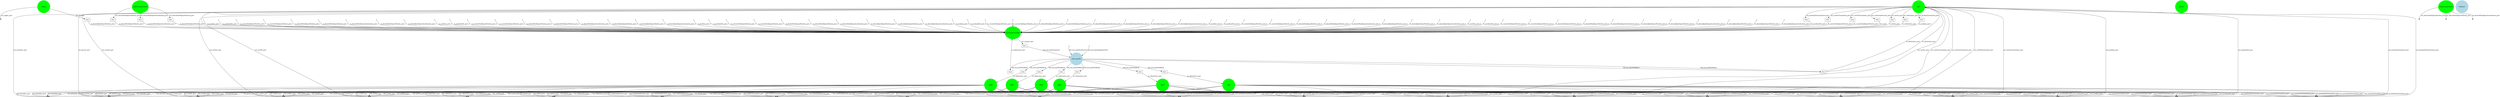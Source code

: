 digraph G { 
rankdir=TB; 
"fkin1"[style=filled,width=1.8,height=1.8,color=green];
"robot_gazebofull_arm_JointFeedbackfkin1in_robotstatus_port"[shape=box,label="data"];
"robot_gazebo"->"robot_gazebofull_arm_JointFeedbackfkin1in_robotstatus_port"[ label="full_arm_JointFeedback"];
"robot_gazebofull_arm_JointFeedbackfkin1in_robotstatus_port"->fkin1[ label="in_robotstatus_port"];
"out_robotstatus_port"[shape=point];
fkin1->"out_robotstatus_port"[ label="out_robotstatus_port"];
"out_inertia_port"[shape=point];
fkin1->"out_inertia_port"[ label="out_inertia_port"];
"out_inertiaInv_port"[shape=point];
fkin1->"out_inertiaInv_port"[ label="out_inertiaInv_port"];
"out_gravity_port"[shape=point];
fkin1->"out_gravity_port"[ label="out_gravity_port"];
"out_coriolis_port"[shape=point];
fkin1->"out_coriolis_port"[ label="out_coriolis_port"];
"out_coriolisAndGravity_port"[shape=point];
fkin1->"out_coriolisAndGravity_port"[ label="out_coriolisAndGravity_port"];
"out_cartPos_port"[shape=point];
fkin1->"out_cartPos_port"[ label="out_cartPos_port"];
"out_cartVel_port"[shape=point];
fkin1->"out_cartVel_port"[ label="out_cartVel_port"];
"out_cartAcc_port"[shape=point];
fkin1->"out_cartAcc_port"[ label="out_cartAcc_port"];
"out_cartPosTranslation_port"[shape=point];
fkin1->"out_cartPosTranslation_port"[ label="out_cartPosTranslation_port"];
"out_cartVelTranslation_port"[shape=point];
fkin1->"out_cartVelTranslation_port"[ label="out_cartVelTranslation_port"];
"out_cartAccTranslation_port"[shape=point];
fkin1->"out_cartAccTranslation_port"[ label="out_cartAccTranslation_port"];
"out_cartPosOrientation_port"[shape=point];
fkin1->"out_cartPosOrientation_port"[ label="out_cartPosOrientation_port"];
"out_cartVelOrientation_port"[shape=point];
fkin1->"out_cartVelOrientation_port"[ label="out_cartVelOrientation_port"];
"out_cartAccOrientation_port"[shape=point];
fkin1->"out_cartAccOrientation_port"[ label="out_cartAccOrientation_port"];
"out_jacobian_port"[shape=point];
fkin1->"out_jacobian_port"[ label="out_jacobian_port"];
"out_jacobianDot_port"[shape=point];
fkin1->"out_jacobianDot_port"[ label="out_jacobianDot_port"];
"out_jacobianTranslation_port"[shape=point];
fkin1->"out_jacobianTranslation_port"[ label="out_jacobianTranslation_port"];
"out_jacobianDotTranslation_port"[shape=point];
fkin1->"out_jacobianDotTranslation_port"[ label="out_jacobianDotTranslation_port"];
"out_jacobianOrientation_port"[shape=point];
fkin1->"out_jacobianOrientation_port"[ label="out_jacobianOrientation_port"];
"out_jacobianDotOrientation_port"[shape=point];
fkin1->"out_jacobianDotOrientation_port"[ label="out_jacobianDotOrientation_port"];
"fkin2"[style=filled,width=1.8,height=1.8,color=green];
"robot_gazebofull_arm_JointFeedbackfkin2in_robotstatus_port"[shape=box,label="data"];
"robot_gazebo"->"robot_gazebofull_arm_JointFeedbackfkin2in_robotstatus_port"[ label="full_arm_JointFeedback"];
"robot_gazebofull_arm_JointFeedbackfkin2in_robotstatus_port"->fkin2[ label="in_robotstatus_port"];
"out_robotstatus_port"[shape=point];
fkin2->"out_robotstatus_port"[ label="out_robotstatus_port"];
"out_inertia_port"[shape=point];
fkin2->"out_inertia_port"[ label="out_inertia_port"];
"out_inertiaInv_port"[shape=point];
fkin2->"out_inertiaInv_port"[ label="out_inertiaInv_port"];
"out_gravity_port"[shape=point];
fkin2->"out_gravity_port"[ label="out_gravity_port"];
"out_coriolis_port"[shape=point];
fkin2->"out_coriolis_port"[ label="out_coriolis_port"];
"out_coriolisAndGravity_port"[shape=point];
fkin2->"out_coriolisAndGravity_port"[ label="out_coriolisAndGravity_port"];
"out_cartPos_port"[shape=point];
fkin2->"out_cartPos_port"[ label="out_cartPos_port"];
"out_cartVel_port"[shape=point];
fkin2->"out_cartVel_port"[ label="out_cartVel_port"];
"out_cartAcc_port"[shape=point];
fkin2->"out_cartAcc_port"[ label="out_cartAcc_port"];
"out_cartPosTranslation_port"[shape=point];
fkin2->"out_cartPosTranslation_port"[ label="out_cartPosTranslation_port"];
"out_cartVelTranslation_port"[shape=point];
fkin2->"out_cartVelTranslation_port"[ label="out_cartVelTranslation_port"];
"out_cartAccTranslation_port"[shape=point];
fkin2->"out_cartAccTranslation_port"[ label="out_cartAccTranslation_port"];
"out_cartPosOrientation_port"[shape=point];
fkin2->"out_cartPosOrientation_port"[ label="out_cartPosOrientation_port"];
"out_cartVelOrientation_port"[shape=point];
fkin2->"out_cartVelOrientation_port"[ label="out_cartVelOrientation_port"];
"out_cartAccOrientation_port"[shape=point];
fkin2->"out_cartAccOrientation_port"[ label="out_cartAccOrientation_port"];
"out_jacobian_port"[shape=point];
fkin2->"out_jacobian_port"[ label="out_jacobian_port"];
"out_jacobianDot_port"[shape=point];
fkin2->"out_jacobianDot_port"[ label="out_jacobianDot_port"];
"out_jacobianTranslation_port"[shape=point];
fkin2->"out_jacobianTranslation_port"[ label="out_jacobianTranslation_port"];
"out_jacobianDotTranslation_port"[shape=point];
fkin2->"out_jacobianDotTranslation_port"[ label="out_jacobianDotTranslation_port"];
"out_jacobianOrientation_port"[shape=point];
fkin2->"out_jacobianOrientation_port"[ label="out_jacobianOrientation_port"];
"out_jacobianDotOrientation_port"[shape=point];
fkin2->"out_jacobianDotOrientation_port"[ label="out_jacobianDotOrientation_port"];
"fkin3"[style=filled,width=1.8,height=1.8,color=green];
"robot_gazebofull_arm_JointFeedbackfkin3in_robotstatus_port"[shape=box,label="data"];
"robot_gazebo"->"robot_gazebofull_arm_JointFeedbackfkin3in_robotstatus_port"[ label="full_arm_JointFeedback"];
"robot_gazebofull_arm_JointFeedbackfkin3in_robotstatus_port"->fkin3[ label="in_robotstatus_port"];
"out_robotstatus_port"[shape=point];
fkin3->"out_robotstatus_port"[ label="out_robotstatus_port"];
"out_inertia_port"[shape=point];
fkin3->"out_inertia_port"[ label="out_inertia_port"];
"out_inertiaInv_port"[shape=point];
fkin3->"out_inertiaInv_port"[ label="out_inertiaInv_port"];
"out_gravity_port"[shape=point];
fkin3->"out_gravity_port"[ label="out_gravity_port"];
"out_coriolis_port"[shape=point];
fkin3->"out_coriolis_port"[ label="out_coriolis_port"];
"out_coriolisAndGravity_port"[shape=point];
fkin3->"out_coriolisAndGravity_port"[ label="out_coriolisAndGravity_port"];
"out_cartPos_port"[shape=point];
fkin3->"out_cartPos_port"[ label="out_cartPos_port"];
"out_cartVel_port"[shape=point];
fkin3->"out_cartVel_port"[ label="out_cartVel_port"];
"out_cartAcc_port"[shape=point];
fkin3->"out_cartAcc_port"[ label="out_cartAcc_port"];
"out_cartPosTranslation_port"[shape=point];
fkin3->"out_cartPosTranslation_port"[ label="out_cartPosTranslation_port"];
"out_cartVelTranslation_port"[shape=point];
fkin3->"out_cartVelTranslation_port"[ label="out_cartVelTranslation_port"];
"out_cartAccTranslation_port"[shape=point];
fkin3->"out_cartAccTranslation_port"[ label="out_cartAccTranslation_port"];
"out_cartPosOrientation_port"[shape=point];
fkin3->"out_cartPosOrientation_port"[ label="out_cartPosOrientation_port"];
"out_cartVelOrientation_port"[shape=point];
fkin3->"out_cartVelOrientation_port"[ label="out_cartVelOrientation_port"];
"out_cartAccOrientation_port"[shape=point];
fkin3->"out_cartAccOrientation_port"[ label="out_cartAccOrientation_port"];
"out_jacobian_port"[shape=point];
fkin3->"out_jacobian_port"[ label="out_jacobian_port"];
"out_jacobianDot_port"[shape=point];
fkin3->"out_jacobianDot_port"[ label="out_jacobianDot_port"];
"out_jacobianTranslation_port"[shape=point];
fkin3->"out_jacobianTranslation_port"[ label="out_jacobianTranslation_port"];
"out_jacobianDotTranslation_port"[shape=point];
fkin3->"out_jacobianDotTranslation_port"[ label="out_jacobianDotTranslation_port"];
"out_jacobianOrientation_port"[shape=point];
fkin3->"out_jacobianOrientation_port"[ label="out_jacobianOrientation_port"];
"out_jacobianDotOrientation_port"[shape=point];
fkin3->"out_jacobianDotOrientation_port"[ label="out_jacobianDotOrientation_port"];
"fkin4"[style=filled,width=1.8,height=1.8,color=green];
"robot_gazebofull_arm_JointFeedbackfkin4in_robotstatus_port"[shape=box,label="data"];
"robot_gazebo"->"robot_gazebofull_arm_JointFeedbackfkin4in_robotstatus_port"[ label="full_arm_JointFeedback"];
"robot_gazebofull_arm_JointFeedbackfkin4in_robotstatus_port"->fkin4[ label="in_robotstatus_port"];
"out_robotstatus_port"[shape=point];
fkin4->"out_robotstatus_port"[ label="out_robotstatus_port"];
"out_inertia_port"[shape=point];
fkin4->"out_inertia_port"[ label="out_inertia_port"];
"out_inertiaInv_port"[shape=point];
fkin4->"out_inertiaInv_port"[ label="out_inertiaInv_port"];
"out_gravity_port"[shape=point];
fkin4->"out_gravity_port"[ label="out_gravity_port"];
"out_coriolis_port"[shape=point];
fkin4->"out_coriolis_port"[ label="out_coriolis_port"];
"out_coriolisAndGravity_port"[shape=point];
fkin4->"out_coriolisAndGravity_port"[ label="out_coriolisAndGravity_port"];
"out_cartPos_port"[shape=point];
fkin4->"out_cartPos_port"[ label="out_cartPos_port"];
"out_cartVel_port"[shape=point];
fkin4->"out_cartVel_port"[ label="out_cartVel_port"];
"out_cartAcc_port"[shape=point];
fkin4->"out_cartAcc_port"[ label="out_cartAcc_port"];
"out_cartPosTranslation_port"[shape=point];
fkin4->"out_cartPosTranslation_port"[ label="out_cartPosTranslation_port"];
"out_cartVelTranslation_port"[shape=point];
fkin4->"out_cartVelTranslation_port"[ label="out_cartVelTranslation_port"];
"out_cartAccTranslation_port"[shape=point];
fkin4->"out_cartAccTranslation_port"[ label="out_cartAccTranslation_port"];
"out_cartPosOrientation_port"[shape=point];
fkin4->"out_cartPosOrientation_port"[ label="out_cartPosOrientation_port"];
"out_cartVelOrientation_port"[shape=point];
fkin4->"out_cartVelOrientation_port"[ label="out_cartVelOrientation_port"];
"out_cartAccOrientation_port"[shape=point];
fkin4->"out_cartAccOrientation_port"[ label="out_cartAccOrientation_port"];
"out_jacobian_port"[shape=point];
fkin4->"out_jacobian_port"[ label="out_jacobian_port"];
"out_jacobianDot_port"[shape=point];
fkin4->"out_jacobianDot_port"[ label="out_jacobianDot_port"];
"out_jacobianTranslation_port"[shape=point];
fkin4->"out_jacobianTranslation_port"[ label="out_jacobianTranslation_port"];
"out_jacobianDotTranslation_port"[shape=point];
fkin4->"out_jacobianDotTranslation_port"[ label="out_jacobianDotTranslation_port"];
"out_jacobianOrientation_port"[shape=point];
fkin4->"out_jacobianOrientation_port"[ label="out_jacobianOrientation_port"];
"out_jacobianDotOrientation_port"[shape=point];
fkin4->"out_jacobianDotOrientation_port"[ label="out_jacobianDotOrientation_port"];
"fkin5"[style=filled,width=1.8,height=1.8,color=green];
"robot_gazebofull_arm_JointFeedbackfkin5in_robotstatus_port"[shape=box,label="data"];
"robot_gazebo"->"robot_gazebofull_arm_JointFeedbackfkin5in_robotstatus_port"[ label="full_arm_JointFeedback"];
"robot_gazebofull_arm_JointFeedbackfkin5in_robotstatus_port"->fkin5[ label="in_robotstatus_port"];
"out_robotstatus_port"[shape=point];
fkin5->"out_robotstatus_port"[ label="out_robotstatus_port"];
"out_inertia_port"[shape=point];
fkin5->"out_inertia_port"[ label="out_inertia_port"];
"out_inertiaInv_port"[shape=point];
fkin5->"out_inertiaInv_port"[ label="out_inertiaInv_port"];
"out_gravity_port"[shape=point];
fkin5->"out_gravity_port"[ label="out_gravity_port"];
"out_coriolis_port"[shape=point];
fkin5->"out_coriolis_port"[ label="out_coriolis_port"];
"out_coriolisAndGravity_port"[shape=point];
fkin5->"out_coriolisAndGravity_port"[ label="out_coriolisAndGravity_port"];
"out_cartPos_port"[shape=point];
fkin5->"out_cartPos_port"[ label="out_cartPos_port"];
"out_cartVel_port"[shape=point];
fkin5->"out_cartVel_port"[ label="out_cartVel_port"];
"out_cartAcc_port"[shape=point];
fkin5->"out_cartAcc_port"[ label="out_cartAcc_port"];
"out_cartPosTranslation_port"[shape=point];
fkin5->"out_cartPosTranslation_port"[ label="out_cartPosTranslation_port"];
"out_cartVelTranslation_port"[shape=point];
fkin5->"out_cartVelTranslation_port"[ label="out_cartVelTranslation_port"];
"out_cartAccTranslation_port"[shape=point];
fkin5->"out_cartAccTranslation_port"[ label="out_cartAccTranslation_port"];
"out_cartPosOrientation_port"[shape=point];
fkin5->"out_cartPosOrientation_port"[ label="out_cartPosOrientation_port"];
"out_cartVelOrientation_port"[shape=point];
fkin5->"out_cartVelOrientation_port"[ label="out_cartVelOrientation_port"];
"out_cartAccOrientation_port"[shape=point];
fkin5->"out_cartAccOrientation_port"[ label="out_cartAccOrientation_port"];
"out_jacobian_port"[shape=point];
fkin5->"out_jacobian_port"[ label="out_jacobian_port"];
"out_jacobianDot_port"[shape=point];
fkin5->"out_jacobianDot_port"[ label="out_jacobianDot_port"];
"out_jacobianTranslation_port"[shape=point];
fkin5->"out_jacobianTranslation_port"[ label="out_jacobianTranslation_port"];
"out_jacobianDotTranslation_port"[shape=point];
fkin5->"out_jacobianDotTranslation_port"[ label="out_jacobianDotTranslation_port"];
"out_jacobianOrientation_port"[shape=point];
fkin5->"out_jacobianOrientation_port"[ label="out_jacobianOrientation_port"];
"out_jacobianDotOrientation_port"[shape=point];
fkin5->"out_jacobianDotOrientation_port"[ label="out_jacobianDotOrientation_port"];
"fkin6"[style=filled,width=1.8,height=1.8,color=green];
"robot_gazebofull_arm_JointFeedbackfkin6in_robotstatus_port"[shape=box,label="data"];
"robot_gazebo"->"robot_gazebofull_arm_JointFeedbackfkin6in_robotstatus_port"[ label="full_arm_JointFeedback"];
"robot_gazebofull_arm_JointFeedbackfkin6in_robotstatus_port"->fkin6[ label="in_robotstatus_port"];
"out_robotstatus_port"[shape=point];
fkin6->"out_robotstatus_port"[ label="out_robotstatus_port"];
"out_inertia_port"[shape=point];
fkin6->"out_inertia_port"[ label="out_inertia_port"];
"out_inertiaInv_port"[shape=point];
fkin6->"out_inertiaInv_port"[ label="out_inertiaInv_port"];
"out_gravity_port"[shape=point];
fkin6->"out_gravity_port"[ label="out_gravity_port"];
"out_coriolis_port"[shape=point];
fkin6->"out_coriolis_port"[ label="out_coriolis_port"];
"out_coriolisAndGravity_port"[shape=point];
fkin6->"out_coriolisAndGravity_port"[ label="out_coriolisAndGravity_port"];
"out_cartPos_port"[shape=point];
fkin6->"out_cartPos_port"[ label="out_cartPos_port"];
"out_cartVel_port"[shape=point];
fkin6->"out_cartVel_port"[ label="out_cartVel_port"];
"out_cartAcc_port"[shape=point];
fkin6->"out_cartAcc_port"[ label="out_cartAcc_port"];
"out_cartPosTranslation_port"[shape=point];
fkin6->"out_cartPosTranslation_port"[ label="out_cartPosTranslation_port"];
"out_cartVelTranslation_port"[shape=point];
fkin6->"out_cartVelTranslation_port"[ label="out_cartVelTranslation_port"];
"out_cartAccTranslation_port"[shape=point];
fkin6->"out_cartAccTranslation_port"[ label="out_cartAccTranslation_port"];
"out_cartPosOrientation_port"[shape=point];
fkin6->"out_cartPosOrientation_port"[ label="out_cartPosOrientation_port"];
"out_cartVelOrientation_port"[shape=point];
fkin6->"out_cartVelOrientation_port"[ label="out_cartVelOrientation_port"];
"out_cartAccOrientation_port"[shape=point];
fkin6->"out_cartAccOrientation_port"[ label="out_cartAccOrientation_port"];
"out_jacobian_port"[shape=point];
fkin6->"out_jacobian_port"[ label="out_jacobian_port"];
"out_jacobianDot_port"[shape=point];
fkin6->"out_jacobianDot_port"[ label="out_jacobianDot_port"];
"out_jacobianTranslation_port"[shape=point];
fkin6->"out_jacobianTranslation_port"[ label="out_jacobianTranslation_port"];
"out_jacobianDotTranslation_port"[shape=point];
fkin6->"out_jacobianDotTranslation_port"[ label="out_jacobianDotTranslation_port"];
"out_jacobianOrientation_port"[shape=point];
fkin6->"out_jacobianOrientation_port"[ label="out_jacobianOrientation_port"];
"out_jacobianDotOrientation_port"[shape=point];
fkin6->"out_jacobianDotOrientation_port"[ label="out_jacobianDotOrientation_port"];
"fkin7"[style=filled,width=1.8,height=1.8,color=green];
"robot_gazebofull_arm_JointFeedbackfkin7in_robotstatus_port"[shape=box,label="data"];
"robot_gazebo"->"robot_gazebofull_arm_JointFeedbackfkin7in_robotstatus_port"[ label="full_arm_JointFeedback"];
"robot_gazebofull_arm_JointFeedbackfkin7in_robotstatus_port"->fkin7[ label="in_robotstatus_port"];
"robot_gazebofull_arm_JointFeedbackfkin7in_robotstatus_port"[shape=box,label="data"];
"robot_gazebo"->"robot_gazebofull_arm_JointFeedbackfkin7in_robotstatus_port"[ label="full_arm_JointFeedback"];
"robot_gazebofull_arm_JointFeedbackfkin7in_robotstatus_port"->fkin7[ label="in_robotstatus_port"];
"out_inertiaInv_port"[shape=point];
fkin7->"out_inertiaInv_port"[ label="out_inertiaInv_port"];
"out_gravity_port"[shape=point];
fkin7->"out_gravity_port"[ label="out_gravity_port"];
"out_coriolis_port"[shape=point];
fkin7->"out_coriolis_port"[ label="out_coriolis_port"];
"out_cartPos_port"[shape=point];
fkin7->"out_cartPos_port"[ label="out_cartPos_port"];
"out_cartVel_port"[shape=point];
fkin7->"out_cartVel_port"[ label="out_cartVel_port"];
"out_cartAcc_port"[shape=point];
fkin7->"out_cartAcc_port"[ label="out_cartAcc_port"];
"out_cartAccTranslation_port"[shape=point];
fkin7->"out_cartAccTranslation_port"[ label="out_cartAccTranslation_port"];
"out_cartPosOrientation_port"[shape=point];
fkin7->"out_cartPosOrientation_port"[ label="out_cartPosOrientation_port"];
"out_cartVelOrientation_port"[shape=point];
fkin7->"out_cartVelOrientation_port"[ label="out_cartVelOrientation_port"];
"out_cartAccOrientation_port"[shape=point];
fkin7->"out_cartAccOrientation_port"[ label="out_cartAccOrientation_port"];
"out_jacobian_port"[shape=point];
fkin7->"out_jacobian_port"[ label="out_jacobian_port"];
"out_jacobianDot_port"[shape=point];
fkin7->"out_jacobianDot_port"[ label="out_jacobianDot_port"];
"out_jacobianOrientation_port"[shape=point];
fkin7->"out_jacobianOrientation_port"[ label="out_jacobianOrientation_port"];
"out_jacobianDotOrientation_port"[shape=point];
fkin7->"out_jacobianDotOrientation_port"[ label="out_jacobianDotOrientation_port"];
"gazebo"[style=filled,width=1.8,height=1.8,color=green];
"myTorqueController"[style=filled,width=1.8,height=1.8,color=green];
"robot_gazebofull_arm_JointFeedbackmyTorqueControllerin_robotstatus_port"[shape=box,label="data"];
"robot_gazebo"->"robot_gazebofull_arm_JointFeedbackmyTorqueControllerin_robotstatus_port"[ label="full_arm_JointFeedback"];
"robot_gazebofull_arm_JointFeedbackmyTorqueControllerin_robotstatus_port"->myTorqueController[ label="in_robotstatus_port"];
"fkin7out_robotstatus_portmyTorqueControllerin_robotstatus_port"[shape=box,label="data"];
"fkin7"->"fkin7out_robotstatus_portmyTorqueControllerin_robotstatus_port"[ label="out_robotstatus_port"];
"fkin7out_robotstatus_portmyTorqueControllerin_robotstatus_port"->myTorqueController[ label="in_robotstatus_port"];
"in_jacobian_port_1"[shape=point];
"in_jacobian_port_1"->myTorqueController[ label="in_jacobian_port_1"];
"in_jacobianDot_port_1"[shape=point];
"in_jacobianDot_port_1"->myTorqueController[ label="in_jacobianDot_port_1"];
"in_currentTaskSpacePosition_port_1"[shape=point];
"in_currentTaskSpacePosition_port_1"->myTorqueController[ label="in_currentTaskSpacePosition_port_1"];
"in_currentTaskSpaceVelocity_port_1"[shape=point];
"in_currentTaskSpaceVelocity_port_1"->myTorqueController[ label="in_currentTaskSpaceVelocity_port_1"];
"in_desiredTaskSpacePosition_port_1"[shape=point];
"in_desiredTaskSpacePosition_port_1"->myTorqueController[ label="in_desiredTaskSpacePosition_port_1"];
"in_desiredTaskSpaceVelocity_port_1"[shape=point];
"in_desiredTaskSpaceVelocity_port_1"->myTorqueController[ label="in_desiredTaskSpaceVelocity_port_1"];
"in_desiredTaskSpaceAcceleration_port_1"[shape=point];
"in_desiredTaskSpaceAcceleration_port_1"->myTorqueController[ label="in_desiredTaskSpaceAcceleration_port_1"];
"singenout_sin_portmyTorqueControllerin_desiredJointSpacePosition_port_1"[shape=box,label="data"];
"singen"->"singenout_sin_portmyTorqueControllerin_desiredJointSpacePosition_port_1"[ label="out_sin_port"];
"singenout_sin_portmyTorqueControllerin_desiredJointSpacePosition_port_1"->myTorqueController[ label="in_desiredJointSpacePosition_port_1"];
"in_desiredJointSpaceVelocity_port_1"[shape=point];
"in_desiredJointSpaceVelocity_port_1"->myTorqueController[ label="in_desiredJointSpaceVelocity_port_1"];
"in_desiredJointSpaceAcceleration_port_1"[shape=point];
"in_desiredJointSpaceAcceleration_port_1"->myTorqueController[ label="in_desiredJointSpaceAcceleration_port_1"];
"in_jacobian_port_2"[shape=point];
"in_jacobian_port_2"->myTorqueController[ label="in_jacobian_port_2"];
"in_jacobianDot_port_2"[shape=point];
"in_jacobianDot_port_2"->myTorqueController[ label="in_jacobianDot_port_2"];
"in_currentTaskSpacePosition_port_2"[shape=point];
"in_currentTaskSpacePosition_port_2"->myTorqueController[ label="in_currentTaskSpacePosition_port_2"];
"in_currentTaskSpaceVelocity_port_2"[shape=point];
"in_currentTaskSpaceVelocity_port_2"->myTorqueController[ label="in_currentTaskSpaceVelocity_port_2"];
"in_desiredTaskSpacePosition_port_2"[shape=point];
"in_desiredTaskSpacePosition_port_2"->myTorqueController[ label="in_desiredTaskSpacePosition_port_2"];
"in_desiredTaskSpaceVelocity_port_2"[shape=point];
"in_desiredTaskSpaceVelocity_port_2"->myTorqueController[ label="in_desiredTaskSpaceVelocity_port_2"];
"in_desiredTaskSpaceAcceleration_port_2"[shape=point];
"in_desiredTaskSpaceAcceleration_port_2"->myTorqueController[ label="in_desiredTaskSpaceAcceleration_port_2"];
"in_desiredJointSpacePosition_port_2"[shape=point];
"in_desiredJointSpacePosition_port_2"->myTorqueController[ label="in_desiredJointSpacePosition_port_2"];
"in_desiredJointSpaceVelocity_port_2"[shape=point];
"in_desiredJointSpaceVelocity_port_2"->myTorqueController[ label="in_desiredJointSpaceVelocity_port_2"];
"in_desiredJointSpaceAcceleration_port_2"[shape=point];
"in_desiredJointSpaceAcceleration_port_2"->myTorqueController[ label="in_desiredJointSpaceAcceleration_port_2"];
"in_jacobian_port_3"[shape=point];
"in_jacobian_port_3"->myTorqueController[ label="in_jacobian_port_3"];
"in_jacobianDot_port_3"[shape=point];
"in_jacobianDot_port_3"->myTorqueController[ label="in_jacobianDot_port_3"];
"in_currentTaskSpacePosition_port_3"[shape=point];
"in_currentTaskSpacePosition_port_3"->myTorqueController[ label="in_currentTaskSpacePosition_port_3"];
"in_currentTaskSpaceVelocity_port_3"[shape=point];
"in_currentTaskSpaceVelocity_port_3"->myTorqueController[ label="in_currentTaskSpaceVelocity_port_3"];
"in_desiredTaskSpacePosition_port_3"[shape=point];
"in_desiredTaskSpacePosition_port_3"->myTorqueController[ label="in_desiredTaskSpacePosition_port_3"];
"in_desiredTaskSpaceVelocity_port_3"[shape=point];
"in_desiredTaskSpaceVelocity_port_3"->myTorqueController[ label="in_desiredTaskSpaceVelocity_port_3"];
"in_desiredTaskSpaceAcceleration_port_3"[shape=point];
"in_desiredTaskSpaceAcceleration_port_3"->myTorqueController[ label="in_desiredTaskSpaceAcceleration_port_3"];
"in_desiredJointSpacePosition_port_3"[shape=point];
"in_desiredJointSpacePosition_port_3"->myTorqueController[ label="in_desiredJointSpacePosition_port_3"];
"in_desiredJointSpaceVelocity_port_3"[shape=point];
"in_desiredJointSpaceVelocity_port_3"->myTorqueController[ label="in_desiredJointSpaceVelocity_port_3"];
"in_desiredJointSpaceAcceleration_port_3"[shape=point];
"in_desiredJointSpaceAcceleration_port_3"->myTorqueController[ label="in_desiredJointSpaceAcceleration_port_3"];
"in_jacobian_port_4"[shape=point];
"in_jacobian_port_4"->myTorqueController[ label="in_jacobian_port_4"];
"in_jacobianDot_port_4"[shape=point];
"in_jacobianDot_port_4"->myTorqueController[ label="in_jacobianDot_port_4"];
"in_currentTaskSpacePosition_port_4"[shape=point];
"in_currentTaskSpacePosition_port_4"->myTorqueController[ label="in_currentTaskSpacePosition_port_4"];
"in_currentTaskSpaceVelocity_port_4"[shape=point];
"in_currentTaskSpaceVelocity_port_4"->myTorqueController[ label="in_currentTaskSpaceVelocity_port_4"];
"in_desiredTaskSpacePosition_port_4"[shape=point];
"in_desiredTaskSpacePosition_port_4"->myTorqueController[ label="in_desiredTaskSpacePosition_port_4"];
"in_desiredTaskSpaceVelocity_port_4"[shape=point];
"in_desiredTaskSpaceVelocity_port_4"->myTorqueController[ label="in_desiredTaskSpaceVelocity_port_4"];
"in_desiredTaskSpaceAcceleration_port_4"[shape=point];
"in_desiredTaskSpaceAcceleration_port_4"->myTorqueController[ label="in_desiredTaskSpaceAcceleration_port_4"];
"in_desiredJointSpacePosition_port_4"[shape=point];
"in_desiredJointSpacePosition_port_4"->myTorqueController[ label="in_desiredJointSpacePosition_port_4"];
"in_desiredJointSpaceVelocity_port_4"[shape=point];
"in_desiredJointSpaceVelocity_port_4"->myTorqueController[ label="in_desiredJointSpaceVelocity_port_4"];
"in_desiredJointSpaceAcceleration_port_4"[shape=point];
"in_desiredJointSpaceAcceleration_port_4"->myTorqueController[ label="in_desiredJointSpaceAcceleration_port_4"];
"in_jacobian_port_5"[shape=point];
"in_jacobian_port_5"->myTorqueController[ label="in_jacobian_port_5"];
"in_jacobianDot_port_5"[shape=point];
"in_jacobianDot_port_5"->myTorqueController[ label="in_jacobianDot_port_5"];
"in_currentTaskSpacePosition_port_5"[shape=point];
"in_currentTaskSpacePosition_port_5"->myTorqueController[ label="in_currentTaskSpacePosition_port_5"];
"in_currentTaskSpaceVelocity_port_5"[shape=point];
"in_currentTaskSpaceVelocity_port_5"->myTorqueController[ label="in_currentTaskSpaceVelocity_port_5"];
"in_desiredTaskSpacePosition_port_5"[shape=point];
"in_desiredTaskSpacePosition_port_5"->myTorqueController[ label="in_desiredTaskSpacePosition_port_5"];
"in_desiredTaskSpaceVelocity_port_5"[shape=point];
"in_desiredTaskSpaceVelocity_port_5"->myTorqueController[ label="in_desiredTaskSpaceVelocity_port_5"];
"in_desiredTaskSpaceAcceleration_port_5"[shape=point];
"in_desiredTaskSpaceAcceleration_port_5"->myTorqueController[ label="in_desiredTaskSpaceAcceleration_port_5"];
"in_desiredJointSpacePosition_port_5"[shape=point];
"in_desiredJointSpacePosition_port_5"->myTorqueController[ label="in_desiredJointSpacePosition_port_5"];
"in_desiredJointSpaceVelocity_port_5"[shape=point];
"in_desiredJointSpaceVelocity_port_5"->myTorqueController[ label="in_desiredJointSpaceVelocity_port_5"];
"in_desiredJointSpaceAcceleration_port_5"[shape=point];
"in_desiredJointSpaceAcceleration_port_5"->myTorqueController[ label="in_desiredJointSpaceAcceleration_port_5"];
"in_jacobian_port_6"[shape=point];
"in_jacobian_port_6"->myTorqueController[ label="in_jacobian_port_6"];
"in_jacobianDot_port_6"[shape=point];
"in_jacobianDot_port_6"->myTorqueController[ label="in_jacobianDot_port_6"];
"in_currentTaskSpacePosition_port_6"[shape=point];
"in_currentTaskSpacePosition_port_6"->myTorqueController[ label="in_currentTaskSpacePosition_port_6"];
"in_currentTaskSpaceVelocity_port_6"[shape=point];
"in_currentTaskSpaceVelocity_port_6"->myTorqueController[ label="in_currentTaskSpaceVelocity_port_6"];
"in_desiredTaskSpacePosition_port_6"[shape=point];
"in_desiredTaskSpacePosition_port_6"->myTorqueController[ label="in_desiredTaskSpacePosition_port_6"];
"in_desiredTaskSpaceVelocity_port_6"[shape=point];
"in_desiredTaskSpaceVelocity_port_6"->myTorqueController[ label="in_desiredTaskSpaceVelocity_port_6"];
"in_desiredTaskSpaceAcceleration_port_6"[shape=point];
"in_desiredTaskSpaceAcceleration_port_6"->myTorqueController[ label="in_desiredTaskSpaceAcceleration_port_6"];
"in_desiredJointSpacePosition_port_6"[shape=point];
"in_desiredJointSpacePosition_port_6"->myTorqueController[ label="in_desiredJointSpacePosition_port_6"];
"in_desiredJointSpaceVelocity_port_6"[shape=point];
"in_desiredJointSpaceVelocity_port_6"->myTorqueController[ label="in_desiredJointSpaceVelocity_port_6"];
"in_desiredJointSpaceAcceleration_port_6"[shape=point];
"in_desiredJointSpaceAcceleration_port_6"->myTorqueController[ label="in_desiredJointSpaceAcceleration_port_6"];
"fkin7out_jacobianTranslation_portmyTorqueControllerin_jacobian_port_7"[shape=box,label="data"];
"fkin7"->"fkin7out_jacobianTranslation_portmyTorqueControllerin_jacobian_port_7"[ label="out_jacobianTranslation_port"];
"fkin7out_jacobianTranslation_portmyTorqueControllerin_jacobian_port_7"->myTorqueController[ label="in_jacobian_port_7"];
"fkin7out_jacobianDotTranslation_portmyTorqueControllerin_jacobianDot_port_7"[shape=box,label="data"];
"fkin7"->"fkin7out_jacobianDotTranslation_portmyTorqueControllerin_jacobianDot_port_7"[ label="out_jacobianDotTranslation_port"];
"fkin7out_jacobianDotTranslation_portmyTorqueControllerin_jacobianDot_port_7"->myTorqueController[ label="in_jacobianDot_port_7"];
"fkin7out_cartPosTranslation_portmyTorqueControllerin_currentTaskSpacePosition_port_7"[shape=box,label="data"];
"fkin7"->"fkin7out_cartPosTranslation_portmyTorqueControllerin_currentTaskSpacePosition_port_7"[ label="out_cartPosTranslation_port"];
"fkin7out_cartPosTranslation_portmyTorqueControllerin_currentTaskSpacePosition_port_7"->myTorqueController[ label="in_currentTaskSpacePosition_port_7"];
"fkin7out_cartVelTranslation_portmyTorqueControllerin_currentTaskSpaceVelocity_port_7"[shape=box,label="data"];
"fkin7"->"fkin7out_cartVelTranslation_portmyTorqueControllerin_currentTaskSpaceVelocity_port_7"[ label="out_cartVelTranslation_port"];
"fkin7out_cartVelTranslation_portmyTorqueControllerin_currentTaskSpaceVelocity_port_7"->myTorqueController[ label="in_currentTaskSpaceVelocity_port_7"];
"trajectorygenerator2out_desiredTaskSpacePosition_portmyTorqueControllerin_desiredTaskSpacePosition_port_7"[shape=box,label="data"];
"trajectorygenerator2"->"trajectorygenerator2out_desiredTaskSpacePosition_portmyTorqueControllerin_desiredTaskSpacePosition_port_7"[ label="out_desiredTaskSpacePosition_port"];
"trajectorygenerator2out_desiredTaskSpacePosition_portmyTorqueControllerin_desiredTaskSpacePosition_port_7"->myTorqueController[ label="in_desiredTaskSpacePosition_port_7"];
"trajectorygenerator2out_desiredTaskSpaceVelocity_portmyTorqueControllerin_desiredTaskSpaceVelocity_port_7"[shape=box,label="data"];
"trajectorygenerator2"->"trajectorygenerator2out_desiredTaskSpaceVelocity_portmyTorqueControllerin_desiredTaskSpaceVelocity_port_7"[ label="out_desiredTaskSpaceVelocity_port"];
"trajectorygenerator2out_desiredTaskSpaceVelocity_portmyTorqueControllerin_desiredTaskSpaceVelocity_port_7"->myTorqueController[ label="in_desiredTaskSpaceVelocity_port_7"];
"trajectorygenerator2out_desiredTaskSpaceAcceleration_portmyTorqueControllerin_desiredTaskSpaceAcceleration_port_7"[shape=box,label="data"];
"trajectorygenerator2"->"trajectorygenerator2out_desiredTaskSpaceAcceleration_portmyTorqueControllerin_desiredTaskSpaceAcceleration_port_7"[ label="out_desiredTaskSpaceAcceleration_port"];
"trajectorygenerator2out_desiredTaskSpaceAcceleration_portmyTorqueControllerin_desiredTaskSpaceAcceleration_port_7"->myTorqueController[ label="in_desiredTaskSpaceAcceleration_port_7"];
"in_desiredJointSpacePosition_port_7"[shape=point];
"in_desiredJointSpacePosition_port_7"->myTorqueController[ label="in_desiredJointSpacePosition_port_7"];
"in_desiredJointSpaceVelocity_port_7"[shape=point];
"in_desiredJointSpaceVelocity_port_7"->myTorqueController[ label="in_desiredJointSpaceVelocity_port_7"];
"in_desiredJointSpaceAcceleration_port_7"[shape=point];
"in_desiredJointSpaceAcceleration_port_7"->myTorqueController[ label="in_desiredJointSpaceAcceleration_port_7"];
"fkin7out_coriolisAndGravity_portmyTorqueControllerin_h_port"[shape=box,label="data"];
"fkin7"->"fkin7out_coriolisAndGravity_portmyTorqueControllerin_h_port"[ label="out_coriolisAndGravity_port"];
"fkin7out_coriolisAndGravity_portmyTorqueControllerin_h_port"->myTorqueController[ label="in_h_port"];
"fkin7out_inertia_portmyTorqueControllerin_inertia_port"[shape=box,label="data"];
"fkin7"->"fkin7out_inertia_portmyTorqueControllerin_inertia_port"[ label="out_inertia_port"];
"fkin7out_inertia_portmyTorqueControllerin_inertia_port"->myTorqueController[ label="in_inertia_port"];
"robot_gazebo"[style=filled,width=1.8,height=1.8,color=lightblue];
"full_arm_JointPositionCtrl"[shape=point];
"full_arm_JointPositionCtrl"->robot_gazebo[ label="full_arm_JointPositionCtrl"];
"full_arm_JointImpedanceCtrl"[shape=point];
"full_arm_JointImpedanceCtrl"->robot_gazebo[ label="full_arm_JointImpedanceCtrl"];
"myTorqueControllerout_torques_portrobot_gazebofull_arm_JointTorqueCtrl"[shape=box,label="data"];
"myTorqueController"->"myTorqueControllerout_torques_portrobot_gazebofull_arm_JointTorqueCtrl"[ label="out_torques_port"];
"myTorqueControllerout_torques_portrobot_gazebofull_arm_JointTorqueCtrl"->robot_gazebo[ label="full_arm_JointTorqueCtrl"];
"singen"[style=filled,width=1.8,height=1.8,color=green];
"out_angles_port"[shape=point];
singen->"out_angles_port"[ label="out_angles_port"];
"trajectorygenerator"[style=filled,width=1.8,height=1.8,color=green];
"out_desiredTaskSpacePosition_port"[shape=point];
trajectorygenerator->"out_desiredTaskSpacePosition_port"[ label="out_desiredTaskSpacePosition_port"];
"out_desiredTaskSpaceVelocity_port"[shape=point];
trajectorygenerator->"out_desiredTaskSpaceVelocity_port"[ label="out_desiredTaskSpaceVelocity_port"];
"out_desiredTaskSpaceAcceleration_port"[shape=point];
trajectorygenerator->"out_desiredTaskSpaceAcceleration_port"[ label="out_desiredTaskSpaceAcceleration_port"];
"trajectorygenerator2"[style=filled,width=1.8,height=1.8,color=green];
"Deployer"[style=filled,width=1.8,height=1.8,color=lightblue];
}
